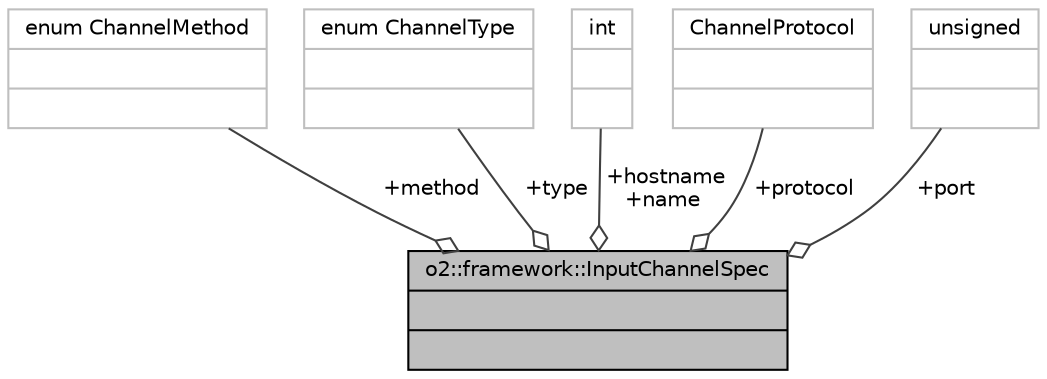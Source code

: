 digraph "o2::framework::InputChannelSpec"
{
 // INTERACTIVE_SVG=YES
  bgcolor="transparent";
  edge [fontname="Helvetica",fontsize="10",labelfontname="Helvetica",labelfontsize="10"];
  node [fontname="Helvetica",fontsize="10",shape=record];
  Node1 [label="{o2::framework::InputChannelSpec\n||}",height=0.2,width=0.4,color="black", fillcolor="grey75", style="filled", fontcolor="black"];
  Node2 -> Node1 [color="grey25",fontsize="10",style="solid",label=" +method" ,arrowhead="odiamond",fontname="Helvetica"];
  Node2 [label="{enum ChannelMethod\n||}",height=0.2,width=0.4,color="grey75"];
  Node3 -> Node1 [color="grey25",fontsize="10",style="solid",label=" +type" ,arrowhead="odiamond",fontname="Helvetica"];
  Node3 [label="{enum ChannelType\n||}",height=0.2,width=0.4,color="grey75"];
  Node4 -> Node1 [color="grey25",fontsize="10",style="solid",label=" +hostname\n+name" ,arrowhead="odiamond",fontname="Helvetica"];
  Node4 [label="{int\n||}",height=0.2,width=0.4,color="grey75"];
  Node5 -> Node1 [color="grey25",fontsize="10",style="solid",label=" +protocol" ,arrowhead="odiamond",fontname="Helvetica"];
  Node5 [label="{ChannelProtocol\n||}",height=0.2,width=0.4,color="grey75"];
  Node6 -> Node1 [color="grey25",fontsize="10",style="solid",label=" +port" ,arrowhead="odiamond",fontname="Helvetica"];
  Node6 [label="{unsigned\n||}",height=0.2,width=0.4,color="grey75"];
}
